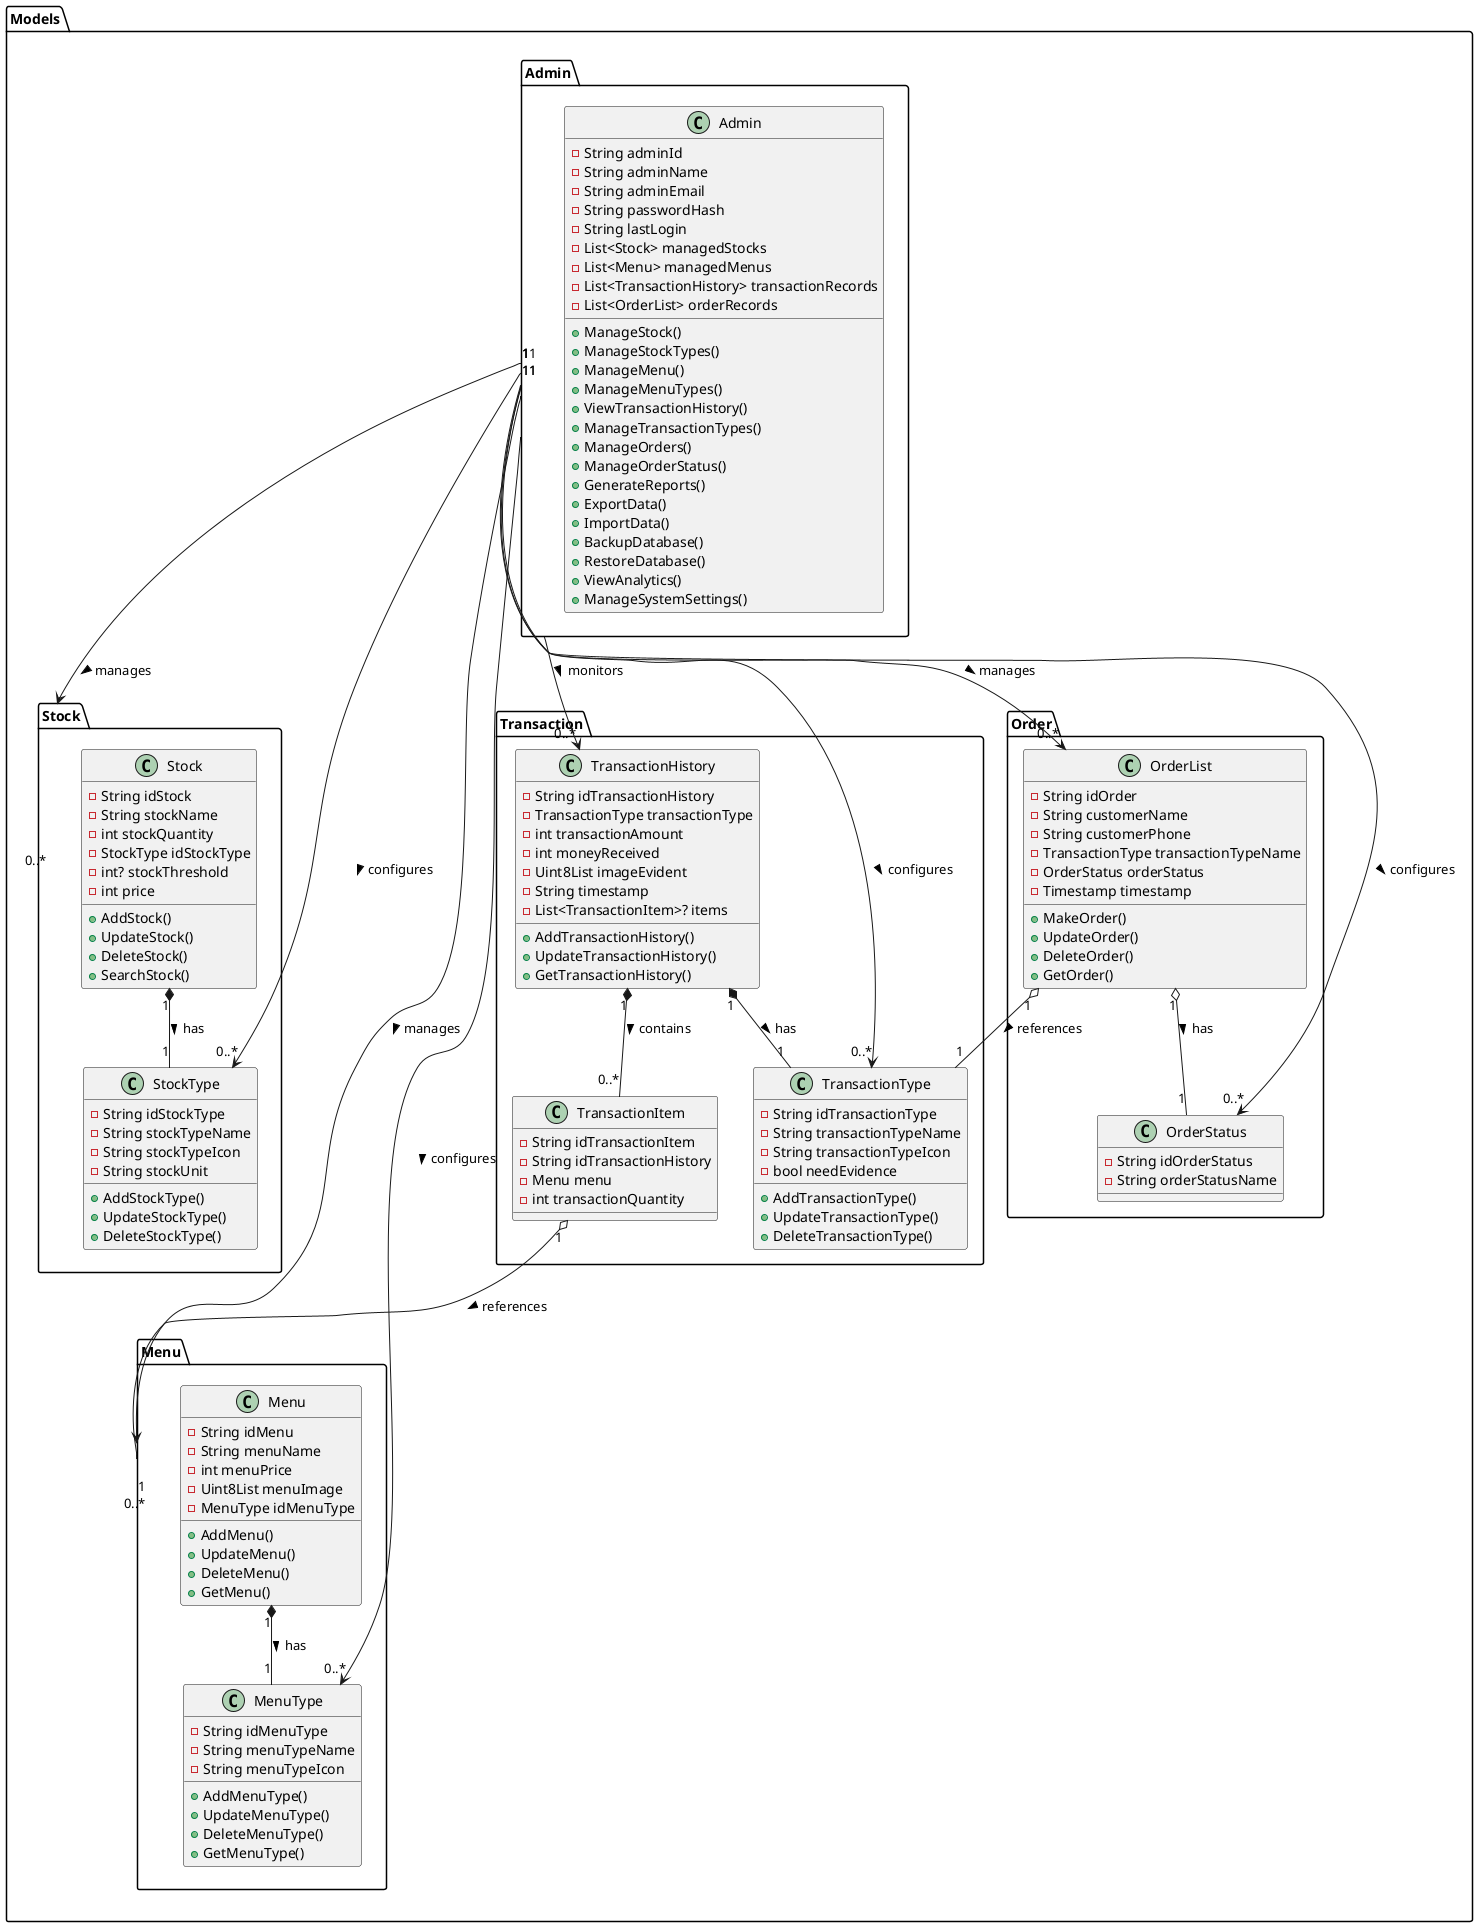 @startuml "Models - Class Diagram"

package "Models" {
    package "Stock" {
        class Stock {
            - String idStock
            - String stockName
            - int stockQuantity 
            - StockType idStockType
            - int? stockThreshold
            - int price
            + AddStock()
            + UpdateStock()
            + DeleteStock()
            + SearchStock()
        }
        
        class StockType {
            - String idStockType
            - String stockTypeName
            - String stockTypeIcon
            - String stockUnit
            + AddStockType()
            + UpdateStockType()
            + DeleteStockType()
        }
        
        Stock "1" *-- "1" StockType : has >
    }
    
    package "Menu" {
        class Menu {
            - String idMenu
            - String menuName
            - int menuPrice
            - Uint8List menuImage
            - MenuType idMenuType
            + AddMenu()
            + UpdateMenu()
            + DeleteMenu()
            + GetMenu()
        }
        
        class MenuType {
            - String idMenuType
            - String menuTypeName
            - String menuTypeIcon
            + AddMenuType()
            + UpdateMenuType()
            + DeleteMenuType()
            + GetMenuType()
        }
        
        Menu "1" *-- "1" MenuType : has >
    }
    
    package "Transaction" {
        class TransactionHistory {
            - String idTransactionHistory
            - TransactionType transactionType
            - int transactionAmount
            - int moneyReceived
            - Uint8List imageEvident
            - String timestamp
            - List<TransactionItem>? items
            + AddTransactionHistory()
            + UpdateTransactionHistory()
            + GetTransactionHistory()
        }
        
        class TransactionItem {
            - String idTransactionItem
            - String idTransactionHistory
            - Menu menu
            - int transactionQuantity
        }

        
        class TransactionType {
            - String idTransactionType
            - String transactionTypeName
            - String transactionTypeIcon
            - bool needEvidence
            + AddTransactionType()
            + UpdateTransactionType()
            + DeleteTransactionType()
        }
        
        TransactionHistory "1" *-- "1" TransactionType : has >
        TransactionHistory "1" *-- "0..*" TransactionItem : contains >
    }

    package "Order" {
        class OrderList {
            - String idOrder
            - String customerName
            - String customerPhone
            - TransactionType transactionTypeName
            - OrderStatus orderStatus
            - Timestamp timestamp

            + MakeOrder()
            + UpdateOrder()
            + DeleteOrder()
            + GetOrder()
        }

        class OrderStatus {
            - String idOrderStatus
            - String orderStatusName
        }

        OrderList "1" o-- "1" OrderStatus : has >
    }

    package "Admin" {
        class Admin {
            - String adminId
            - String adminName
            - String adminEmail
            - String passwordHash
            - String lastLogin
            - List<Stock> managedStocks
            - List<Menu> managedMenus
            - List<TransactionHistory> transactionRecords
            - List<OrderList> orderRecords
            
            + ManageStock()
            + ManageStockTypes()
            + ManageMenu()
            + ManageMenuTypes()
            + ViewTransactionHistory()
            + ManageTransactionTypes()
            + ManageOrders()
            + ManageOrderStatus()
            + GenerateReports()
            + ExportData()
            + ImportData()
            + BackupDatabase()
            + RestoreDatabase()
            + ViewAnalytics()
            + ManageSystemSettings()
        }
    }

    ' Admin relationships with all packages
    Admin "1" --> "0..*" Stock : manages >
    Admin "1" --> "0..*" StockType : configures >
    Admin "1" --> "0..*" Menu : manages >
    Admin "1" --> "0..*" MenuType : configures >
    Admin "1" --> "0..*" TransactionHistory : monitors >
    Admin "1" --> "0..*" TransactionType : configures >
    Admin "1" --> "0..*" OrderList : manages >
    Admin "1" --> "0..*" OrderStatus : configures >

    TransactionItem "1" o-- "1" Menu : references >
    OrderList "1" o-- "1" TransactionType : references >
}

@enduml
